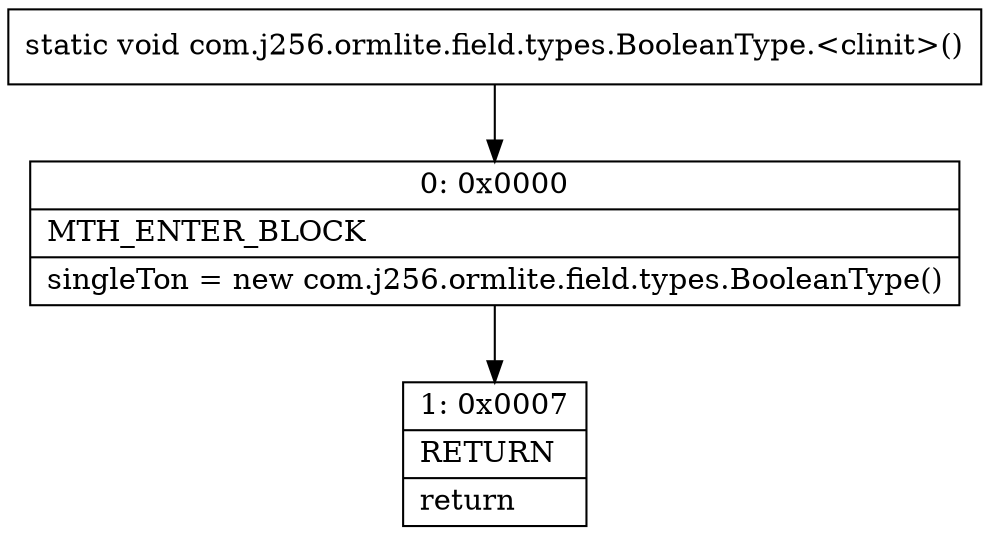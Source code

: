 digraph "CFG forcom.j256.ormlite.field.types.BooleanType.\<clinit\>()V" {
Node_0 [shape=record,label="{0\:\ 0x0000|MTH_ENTER_BLOCK\l|singleTon = new com.j256.ormlite.field.types.BooleanType()\l}"];
Node_1 [shape=record,label="{1\:\ 0x0007|RETURN\l|return\l}"];
MethodNode[shape=record,label="{static void com.j256.ormlite.field.types.BooleanType.\<clinit\>() }"];
MethodNode -> Node_0;
Node_0 -> Node_1;
}

